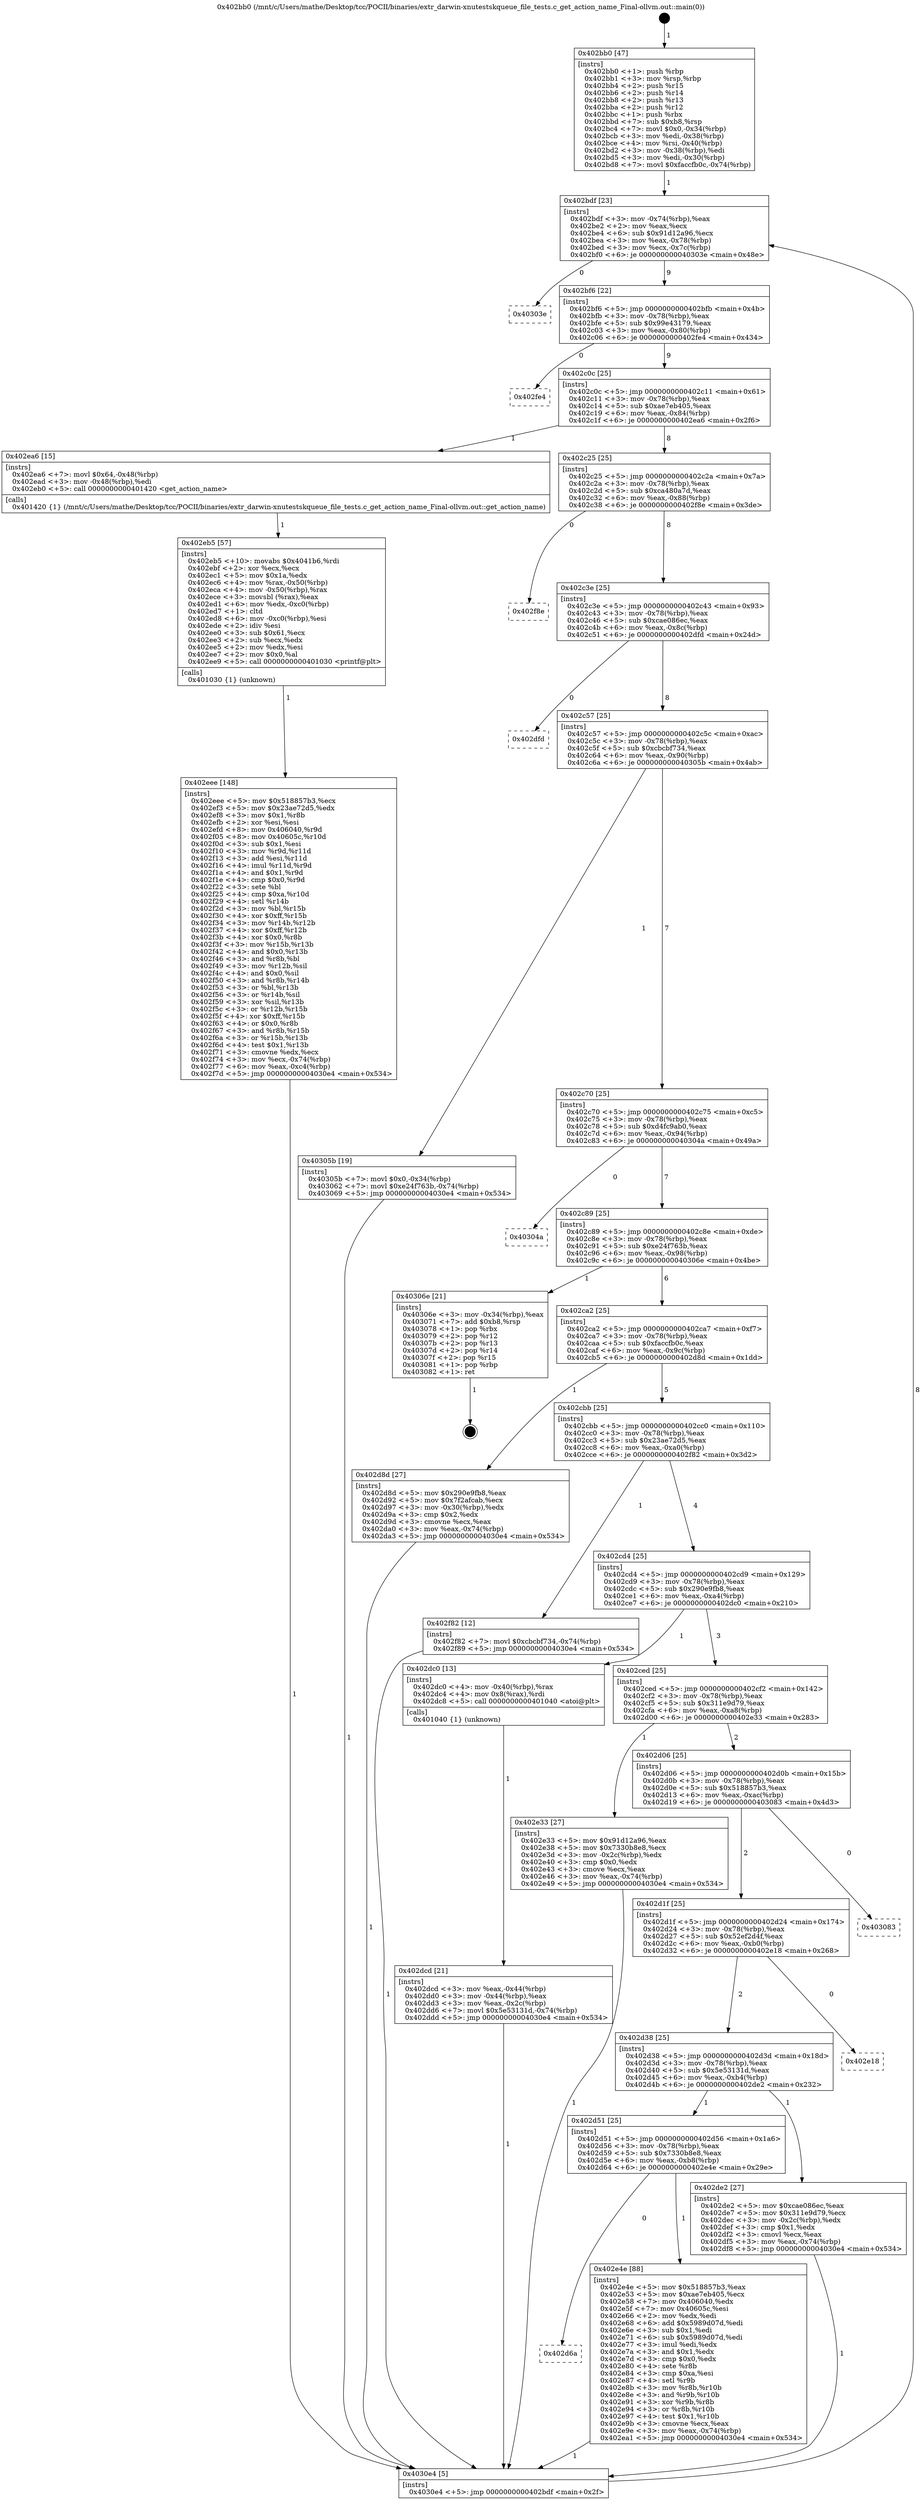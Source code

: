 digraph "0x402bb0" {
  label = "0x402bb0 (/mnt/c/Users/mathe/Desktop/tcc/POCII/binaries/extr_darwin-xnutestskqueue_file_tests.c_get_action_name_Final-ollvm.out::main(0))"
  labelloc = "t"
  node[shape=record]

  Entry [label="",width=0.3,height=0.3,shape=circle,fillcolor=black,style=filled]
  "0x402bdf" [label="{
     0x402bdf [23]\l
     | [instrs]\l
     &nbsp;&nbsp;0x402bdf \<+3\>: mov -0x74(%rbp),%eax\l
     &nbsp;&nbsp;0x402be2 \<+2\>: mov %eax,%ecx\l
     &nbsp;&nbsp;0x402be4 \<+6\>: sub $0x91d12a96,%ecx\l
     &nbsp;&nbsp;0x402bea \<+3\>: mov %eax,-0x78(%rbp)\l
     &nbsp;&nbsp;0x402bed \<+3\>: mov %ecx,-0x7c(%rbp)\l
     &nbsp;&nbsp;0x402bf0 \<+6\>: je 000000000040303e \<main+0x48e\>\l
  }"]
  "0x40303e" [label="{
     0x40303e\l
  }", style=dashed]
  "0x402bf6" [label="{
     0x402bf6 [22]\l
     | [instrs]\l
     &nbsp;&nbsp;0x402bf6 \<+5\>: jmp 0000000000402bfb \<main+0x4b\>\l
     &nbsp;&nbsp;0x402bfb \<+3\>: mov -0x78(%rbp),%eax\l
     &nbsp;&nbsp;0x402bfe \<+5\>: sub $0x99e43179,%eax\l
     &nbsp;&nbsp;0x402c03 \<+3\>: mov %eax,-0x80(%rbp)\l
     &nbsp;&nbsp;0x402c06 \<+6\>: je 0000000000402fe4 \<main+0x434\>\l
  }"]
  Exit [label="",width=0.3,height=0.3,shape=circle,fillcolor=black,style=filled,peripheries=2]
  "0x402fe4" [label="{
     0x402fe4\l
  }", style=dashed]
  "0x402c0c" [label="{
     0x402c0c [25]\l
     | [instrs]\l
     &nbsp;&nbsp;0x402c0c \<+5\>: jmp 0000000000402c11 \<main+0x61\>\l
     &nbsp;&nbsp;0x402c11 \<+3\>: mov -0x78(%rbp),%eax\l
     &nbsp;&nbsp;0x402c14 \<+5\>: sub $0xae7eb405,%eax\l
     &nbsp;&nbsp;0x402c19 \<+6\>: mov %eax,-0x84(%rbp)\l
     &nbsp;&nbsp;0x402c1f \<+6\>: je 0000000000402ea6 \<main+0x2f6\>\l
  }"]
  "0x402eee" [label="{
     0x402eee [148]\l
     | [instrs]\l
     &nbsp;&nbsp;0x402eee \<+5\>: mov $0x518857b3,%ecx\l
     &nbsp;&nbsp;0x402ef3 \<+5\>: mov $0x23ae72d5,%edx\l
     &nbsp;&nbsp;0x402ef8 \<+3\>: mov $0x1,%r8b\l
     &nbsp;&nbsp;0x402efb \<+2\>: xor %esi,%esi\l
     &nbsp;&nbsp;0x402efd \<+8\>: mov 0x406040,%r9d\l
     &nbsp;&nbsp;0x402f05 \<+8\>: mov 0x40605c,%r10d\l
     &nbsp;&nbsp;0x402f0d \<+3\>: sub $0x1,%esi\l
     &nbsp;&nbsp;0x402f10 \<+3\>: mov %r9d,%r11d\l
     &nbsp;&nbsp;0x402f13 \<+3\>: add %esi,%r11d\l
     &nbsp;&nbsp;0x402f16 \<+4\>: imul %r11d,%r9d\l
     &nbsp;&nbsp;0x402f1a \<+4\>: and $0x1,%r9d\l
     &nbsp;&nbsp;0x402f1e \<+4\>: cmp $0x0,%r9d\l
     &nbsp;&nbsp;0x402f22 \<+3\>: sete %bl\l
     &nbsp;&nbsp;0x402f25 \<+4\>: cmp $0xa,%r10d\l
     &nbsp;&nbsp;0x402f29 \<+4\>: setl %r14b\l
     &nbsp;&nbsp;0x402f2d \<+3\>: mov %bl,%r15b\l
     &nbsp;&nbsp;0x402f30 \<+4\>: xor $0xff,%r15b\l
     &nbsp;&nbsp;0x402f34 \<+3\>: mov %r14b,%r12b\l
     &nbsp;&nbsp;0x402f37 \<+4\>: xor $0xff,%r12b\l
     &nbsp;&nbsp;0x402f3b \<+4\>: xor $0x0,%r8b\l
     &nbsp;&nbsp;0x402f3f \<+3\>: mov %r15b,%r13b\l
     &nbsp;&nbsp;0x402f42 \<+4\>: and $0x0,%r13b\l
     &nbsp;&nbsp;0x402f46 \<+3\>: and %r8b,%bl\l
     &nbsp;&nbsp;0x402f49 \<+3\>: mov %r12b,%sil\l
     &nbsp;&nbsp;0x402f4c \<+4\>: and $0x0,%sil\l
     &nbsp;&nbsp;0x402f50 \<+3\>: and %r8b,%r14b\l
     &nbsp;&nbsp;0x402f53 \<+3\>: or %bl,%r13b\l
     &nbsp;&nbsp;0x402f56 \<+3\>: or %r14b,%sil\l
     &nbsp;&nbsp;0x402f59 \<+3\>: xor %sil,%r13b\l
     &nbsp;&nbsp;0x402f5c \<+3\>: or %r12b,%r15b\l
     &nbsp;&nbsp;0x402f5f \<+4\>: xor $0xff,%r15b\l
     &nbsp;&nbsp;0x402f63 \<+4\>: or $0x0,%r8b\l
     &nbsp;&nbsp;0x402f67 \<+3\>: and %r8b,%r15b\l
     &nbsp;&nbsp;0x402f6a \<+3\>: or %r15b,%r13b\l
     &nbsp;&nbsp;0x402f6d \<+4\>: test $0x1,%r13b\l
     &nbsp;&nbsp;0x402f71 \<+3\>: cmovne %edx,%ecx\l
     &nbsp;&nbsp;0x402f74 \<+3\>: mov %ecx,-0x74(%rbp)\l
     &nbsp;&nbsp;0x402f77 \<+6\>: mov %eax,-0xc4(%rbp)\l
     &nbsp;&nbsp;0x402f7d \<+5\>: jmp 00000000004030e4 \<main+0x534\>\l
  }"]
  "0x402ea6" [label="{
     0x402ea6 [15]\l
     | [instrs]\l
     &nbsp;&nbsp;0x402ea6 \<+7\>: movl $0x64,-0x48(%rbp)\l
     &nbsp;&nbsp;0x402ead \<+3\>: mov -0x48(%rbp),%edi\l
     &nbsp;&nbsp;0x402eb0 \<+5\>: call 0000000000401420 \<get_action_name\>\l
     | [calls]\l
     &nbsp;&nbsp;0x401420 \{1\} (/mnt/c/Users/mathe/Desktop/tcc/POCII/binaries/extr_darwin-xnutestskqueue_file_tests.c_get_action_name_Final-ollvm.out::get_action_name)\l
  }"]
  "0x402c25" [label="{
     0x402c25 [25]\l
     | [instrs]\l
     &nbsp;&nbsp;0x402c25 \<+5\>: jmp 0000000000402c2a \<main+0x7a\>\l
     &nbsp;&nbsp;0x402c2a \<+3\>: mov -0x78(%rbp),%eax\l
     &nbsp;&nbsp;0x402c2d \<+5\>: sub $0xca480a7d,%eax\l
     &nbsp;&nbsp;0x402c32 \<+6\>: mov %eax,-0x88(%rbp)\l
     &nbsp;&nbsp;0x402c38 \<+6\>: je 0000000000402f8e \<main+0x3de\>\l
  }"]
  "0x402eb5" [label="{
     0x402eb5 [57]\l
     | [instrs]\l
     &nbsp;&nbsp;0x402eb5 \<+10\>: movabs $0x4041b6,%rdi\l
     &nbsp;&nbsp;0x402ebf \<+2\>: xor %ecx,%ecx\l
     &nbsp;&nbsp;0x402ec1 \<+5\>: mov $0x1a,%edx\l
     &nbsp;&nbsp;0x402ec6 \<+4\>: mov %rax,-0x50(%rbp)\l
     &nbsp;&nbsp;0x402eca \<+4\>: mov -0x50(%rbp),%rax\l
     &nbsp;&nbsp;0x402ece \<+3\>: movsbl (%rax),%eax\l
     &nbsp;&nbsp;0x402ed1 \<+6\>: mov %edx,-0xc0(%rbp)\l
     &nbsp;&nbsp;0x402ed7 \<+1\>: cltd\l
     &nbsp;&nbsp;0x402ed8 \<+6\>: mov -0xc0(%rbp),%esi\l
     &nbsp;&nbsp;0x402ede \<+2\>: idiv %esi\l
     &nbsp;&nbsp;0x402ee0 \<+3\>: sub $0x61,%ecx\l
     &nbsp;&nbsp;0x402ee3 \<+2\>: sub %ecx,%edx\l
     &nbsp;&nbsp;0x402ee5 \<+2\>: mov %edx,%esi\l
     &nbsp;&nbsp;0x402ee7 \<+2\>: mov $0x0,%al\l
     &nbsp;&nbsp;0x402ee9 \<+5\>: call 0000000000401030 \<printf@plt\>\l
     | [calls]\l
     &nbsp;&nbsp;0x401030 \{1\} (unknown)\l
  }"]
  "0x402f8e" [label="{
     0x402f8e\l
  }", style=dashed]
  "0x402c3e" [label="{
     0x402c3e [25]\l
     | [instrs]\l
     &nbsp;&nbsp;0x402c3e \<+5\>: jmp 0000000000402c43 \<main+0x93\>\l
     &nbsp;&nbsp;0x402c43 \<+3\>: mov -0x78(%rbp),%eax\l
     &nbsp;&nbsp;0x402c46 \<+5\>: sub $0xcae086ec,%eax\l
     &nbsp;&nbsp;0x402c4b \<+6\>: mov %eax,-0x8c(%rbp)\l
     &nbsp;&nbsp;0x402c51 \<+6\>: je 0000000000402dfd \<main+0x24d\>\l
  }"]
  "0x402d6a" [label="{
     0x402d6a\l
  }", style=dashed]
  "0x402dfd" [label="{
     0x402dfd\l
  }", style=dashed]
  "0x402c57" [label="{
     0x402c57 [25]\l
     | [instrs]\l
     &nbsp;&nbsp;0x402c57 \<+5\>: jmp 0000000000402c5c \<main+0xac\>\l
     &nbsp;&nbsp;0x402c5c \<+3\>: mov -0x78(%rbp),%eax\l
     &nbsp;&nbsp;0x402c5f \<+5\>: sub $0xcbcbf734,%eax\l
     &nbsp;&nbsp;0x402c64 \<+6\>: mov %eax,-0x90(%rbp)\l
     &nbsp;&nbsp;0x402c6a \<+6\>: je 000000000040305b \<main+0x4ab\>\l
  }"]
  "0x402e4e" [label="{
     0x402e4e [88]\l
     | [instrs]\l
     &nbsp;&nbsp;0x402e4e \<+5\>: mov $0x518857b3,%eax\l
     &nbsp;&nbsp;0x402e53 \<+5\>: mov $0xae7eb405,%ecx\l
     &nbsp;&nbsp;0x402e58 \<+7\>: mov 0x406040,%edx\l
     &nbsp;&nbsp;0x402e5f \<+7\>: mov 0x40605c,%esi\l
     &nbsp;&nbsp;0x402e66 \<+2\>: mov %edx,%edi\l
     &nbsp;&nbsp;0x402e68 \<+6\>: add $0x5989d07d,%edi\l
     &nbsp;&nbsp;0x402e6e \<+3\>: sub $0x1,%edi\l
     &nbsp;&nbsp;0x402e71 \<+6\>: sub $0x5989d07d,%edi\l
     &nbsp;&nbsp;0x402e77 \<+3\>: imul %edi,%edx\l
     &nbsp;&nbsp;0x402e7a \<+3\>: and $0x1,%edx\l
     &nbsp;&nbsp;0x402e7d \<+3\>: cmp $0x0,%edx\l
     &nbsp;&nbsp;0x402e80 \<+4\>: sete %r8b\l
     &nbsp;&nbsp;0x402e84 \<+3\>: cmp $0xa,%esi\l
     &nbsp;&nbsp;0x402e87 \<+4\>: setl %r9b\l
     &nbsp;&nbsp;0x402e8b \<+3\>: mov %r8b,%r10b\l
     &nbsp;&nbsp;0x402e8e \<+3\>: and %r9b,%r10b\l
     &nbsp;&nbsp;0x402e91 \<+3\>: xor %r9b,%r8b\l
     &nbsp;&nbsp;0x402e94 \<+3\>: or %r8b,%r10b\l
     &nbsp;&nbsp;0x402e97 \<+4\>: test $0x1,%r10b\l
     &nbsp;&nbsp;0x402e9b \<+3\>: cmovne %ecx,%eax\l
     &nbsp;&nbsp;0x402e9e \<+3\>: mov %eax,-0x74(%rbp)\l
     &nbsp;&nbsp;0x402ea1 \<+5\>: jmp 00000000004030e4 \<main+0x534\>\l
  }"]
  "0x40305b" [label="{
     0x40305b [19]\l
     | [instrs]\l
     &nbsp;&nbsp;0x40305b \<+7\>: movl $0x0,-0x34(%rbp)\l
     &nbsp;&nbsp;0x403062 \<+7\>: movl $0xe24f763b,-0x74(%rbp)\l
     &nbsp;&nbsp;0x403069 \<+5\>: jmp 00000000004030e4 \<main+0x534\>\l
  }"]
  "0x402c70" [label="{
     0x402c70 [25]\l
     | [instrs]\l
     &nbsp;&nbsp;0x402c70 \<+5\>: jmp 0000000000402c75 \<main+0xc5\>\l
     &nbsp;&nbsp;0x402c75 \<+3\>: mov -0x78(%rbp),%eax\l
     &nbsp;&nbsp;0x402c78 \<+5\>: sub $0xd4fc9ab0,%eax\l
     &nbsp;&nbsp;0x402c7d \<+6\>: mov %eax,-0x94(%rbp)\l
     &nbsp;&nbsp;0x402c83 \<+6\>: je 000000000040304a \<main+0x49a\>\l
  }"]
  "0x402d51" [label="{
     0x402d51 [25]\l
     | [instrs]\l
     &nbsp;&nbsp;0x402d51 \<+5\>: jmp 0000000000402d56 \<main+0x1a6\>\l
     &nbsp;&nbsp;0x402d56 \<+3\>: mov -0x78(%rbp),%eax\l
     &nbsp;&nbsp;0x402d59 \<+5\>: sub $0x7330b8e8,%eax\l
     &nbsp;&nbsp;0x402d5e \<+6\>: mov %eax,-0xb8(%rbp)\l
     &nbsp;&nbsp;0x402d64 \<+6\>: je 0000000000402e4e \<main+0x29e\>\l
  }"]
  "0x40304a" [label="{
     0x40304a\l
  }", style=dashed]
  "0x402c89" [label="{
     0x402c89 [25]\l
     | [instrs]\l
     &nbsp;&nbsp;0x402c89 \<+5\>: jmp 0000000000402c8e \<main+0xde\>\l
     &nbsp;&nbsp;0x402c8e \<+3\>: mov -0x78(%rbp),%eax\l
     &nbsp;&nbsp;0x402c91 \<+5\>: sub $0xe24f763b,%eax\l
     &nbsp;&nbsp;0x402c96 \<+6\>: mov %eax,-0x98(%rbp)\l
     &nbsp;&nbsp;0x402c9c \<+6\>: je 000000000040306e \<main+0x4be\>\l
  }"]
  "0x402de2" [label="{
     0x402de2 [27]\l
     | [instrs]\l
     &nbsp;&nbsp;0x402de2 \<+5\>: mov $0xcae086ec,%eax\l
     &nbsp;&nbsp;0x402de7 \<+5\>: mov $0x311e9d79,%ecx\l
     &nbsp;&nbsp;0x402dec \<+3\>: mov -0x2c(%rbp),%edx\l
     &nbsp;&nbsp;0x402def \<+3\>: cmp $0x1,%edx\l
     &nbsp;&nbsp;0x402df2 \<+3\>: cmovl %ecx,%eax\l
     &nbsp;&nbsp;0x402df5 \<+3\>: mov %eax,-0x74(%rbp)\l
     &nbsp;&nbsp;0x402df8 \<+5\>: jmp 00000000004030e4 \<main+0x534\>\l
  }"]
  "0x40306e" [label="{
     0x40306e [21]\l
     | [instrs]\l
     &nbsp;&nbsp;0x40306e \<+3\>: mov -0x34(%rbp),%eax\l
     &nbsp;&nbsp;0x403071 \<+7\>: add $0xb8,%rsp\l
     &nbsp;&nbsp;0x403078 \<+1\>: pop %rbx\l
     &nbsp;&nbsp;0x403079 \<+2\>: pop %r12\l
     &nbsp;&nbsp;0x40307b \<+2\>: pop %r13\l
     &nbsp;&nbsp;0x40307d \<+2\>: pop %r14\l
     &nbsp;&nbsp;0x40307f \<+2\>: pop %r15\l
     &nbsp;&nbsp;0x403081 \<+1\>: pop %rbp\l
     &nbsp;&nbsp;0x403082 \<+1\>: ret\l
  }"]
  "0x402ca2" [label="{
     0x402ca2 [25]\l
     | [instrs]\l
     &nbsp;&nbsp;0x402ca2 \<+5\>: jmp 0000000000402ca7 \<main+0xf7\>\l
     &nbsp;&nbsp;0x402ca7 \<+3\>: mov -0x78(%rbp),%eax\l
     &nbsp;&nbsp;0x402caa \<+5\>: sub $0xfaccfb0c,%eax\l
     &nbsp;&nbsp;0x402caf \<+6\>: mov %eax,-0x9c(%rbp)\l
     &nbsp;&nbsp;0x402cb5 \<+6\>: je 0000000000402d8d \<main+0x1dd\>\l
  }"]
  "0x402d38" [label="{
     0x402d38 [25]\l
     | [instrs]\l
     &nbsp;&nbsp;0x402d38 \<+5\>: jmp 0000000000402d3d \<main+0x18d\>\l
     &nbsp;&nbsp;0x402d3d \<+3\>: mov -0x78(%rbp),%eax\l
     &nbsp;&nbsp;0x402d40 \<+5\>: sub $0x5e53131d,%eax\l
     &nbsp;&nbsp;0x402d45 \<+6\>: mov %eax,-0xb4(%rbp)\l
     &nbsp;&nbsp;0x402d4b \<+6\>: je 0000000000402de2 \<main+0x232\>\l
  }"]
  "0x402d8d" [label="{
     0x402d8d [27]\l
     | [instrs]\l
     &nbsp;&nbsp;0x402d8d \<+5\>: mov $0x290e9fb8,%eax\l
     &nbsp;&nbsp;0x402d92 \<+5\>: mov $0x7f2afcab,%ecx\l
     &nbsp;&nbsp;0x402d97 \<+3\>: mov -0x30(%rbp),%edx\l
     &nbsp;&nbsp;0x402d9a \<+3\>: cmp $0x2,%edx\l
     &nbsp;&nbsp;0x402d9d \<+3\>: cmovne %ecx,%eax\l
     &nbsp;&nbsp;0x402da0 \<+3\>: mov %eax,-0x74(%rbp)\l
     &nbsp;&nbsp;0x402da3 \<+5\>: jmp 00000000004030e4 \<main+0x534\>\l
  }"]
  "0x402cbb" [label="{
     0x402cbb [25]\l
     | [instrs]\l
     &nbsp;&nbsp;0x402cbb \<+5\>: jmp 0000000000402cc0 \<main+0x110\>\l
     &nbsp;&nbsp;0x402cc0 \<+3\>: mov -0x78(%rbp),%eax\l
     &nbsp;&nbsp;0x402cc3 \<+5\>: sub $0x23ae72d5,%eax\l
     &nbsp;&nbsp;0x402cc8 \<+6\>: mov %eax,-0xa0(%rbp)\l
     &nbsp;&nbsp;0x402cce \<+6\>: je 0000000000402f82 \<main+0x3d2\>\l
  }"]
  "0x4030e4" [label="{
     0x4030e4 [5]\l
     | [instrs]\l
     &nbsp;&nbsp;0x4030e4 \<+5\>: jmp 0000000000402bdf \<main+0x2f\>\l
  }"]
  "0x402bb0" [label="{
     0x402bb0 [47]\l
     | [instrs]\l
     &nbsp;&nbsp;0x402bb0 \<+1\>: push %rbp\l
     &nbsp;&nbsp;0x402bb1 \<+3\>: mov %rsp,%rbp\l
     &nbsp;&nbsp;0x402bb4 \<+2\>: push %r15\l
     &nbsp;&nbsp;0x402bb6 \<+2\>: push %r14\l
     &nbsp;&nbsp;0x402bb8 \<+2\>: push %r13\l
     &nbsp;&nbsp;0x402bba \<+2\>: push %r12\l
     &nbsp;&nbsp;0x402bbc \<+1\>: push %rbx\l
     &nbsp;&nbsp;0x402bbd \<+7\>: sub $0xb8,%rsp\l
     &nbsp;&nbsp;0x402bc4 \<+7\>: movl $0x0,-0x34(%rbp)\l
     &nbsp;&nbsp;0x402bcb \<+3\>: mov %edi,-0x38(%rbp)\l
     &nbsp;&nbsp;0x402bce \<+4\>: mov %rsi,-0x40(%rbp)\l
     &nbsp;&nbsp;0x402bd2 \<+3\>: mov -0x38(%rbp),%edi\l
     &nbsp;&nbsp;0x402bd5 \<+3\>: mov %edi,-0x30(%rbp)\l
     &nbsp;&nbsp;0x402bd8 \<+7\>: movl $0xfaccfb0c,-0x74(%rbp)\l
  }"]
  "0x402e18" [label="{
     0x402e18\l
  }", style=dashed]
  "0x402f82" [label="{
     0x402f82 [12]\l
     | [instrs]\l
     &nbsp;&nbsp;0x402f82 \<+7\>: movl $0xcbcbf734,-0x74(%rbp)\l
     &nbsp;&nbsp;0x402f89 \<+5\>: jmp 00000000004030e4 \<main+0x534\>\l
  }"]
  "0x402cd4" [label="{
     0x402cd4 [25]\l
     | [instrs]\l
     &nbsp;&nbsp;0x402cd4 \<+5\>: jmp 0000000000402cd9 \<main+0x129\>\l
     &nbsp;&nbsp;0x402cd9 \<+3\>: mov -0x78(%rbp),%eax\l
     &nbsp;&nbsp;0x402cdc \<+5\>: sub $0x290e9fb8,%eax\l
     &nbsp;&nbsp;0x402ce1 \<+6\>: mov %eax,-0xa4(%rbp)\l
     &nbsp;&nbsp;0x402ce7 \<+6\>: je 0000000000402dc0 \<main+0x210\>\l
  }"]
  "0x402d1f" [label="{
     0x402d1f [25]\l
     | [instrs]\l
     &nbsp;&nbsp;0x402d1f \<+5\>: jmp 0000000000402d24 \<main+0x174\>\l
     &nbsp;&nbsp;0x402d24 \<+3\>: mov -0x78(%rbp),%eax\l
     &nbsp;&nbsp;0x402d27 \<+5\>: sub $0x52ef2d4f,%eax\l
     &nbsp;&nbsp;0x402d2c \<+6\>: mov %eax,-0xb0(%rbp)\l
     &nbsp;&nbsp;0x402d32 \<+6\>: je 0000000000402e18 \<main+0x268\>\l
  }"]
  "0x402dc0" [label="{
     0x402dc0 [13]\l
     | [instrs]\l
     &nbsp;&nbsp;0x402dc0 \<+4\>: mov -0x40(%rbp),%rax\l
     &nbsp;&nbsp;0x402dc4 \<+4\>: mov 0x8(%rax),%rdi\l
     &nbsp;&nbsp;0x402dc8 \<+5\>: call 0000000000401040 \<atoi@plt\>\l
     | [calls]\l
     &nbsp;&nbsp;0x401040 \{1\} (unknown)\l
  }"]
  "0x402ced" [label="{
     0x402ced [25]\l
     | [instrs]\l
     &nbsp;&nbsp;0x402ced \<+5\>: jmp 0000000000402cf2 \<main+0x142\>\l
     &nbsp;&nbsp;0x402cf2 \<+3\>: mov -0x78(%rbp),%eax\l
     &nbsp;&nbsp;0x402cf5 \<+5\>: sub $0x311e9d79,%eax\l
     &nbsp;&nbsp;0x402cfa \<+6\>: mov %eax,-0xa8(%rbp)\l
     &nbsp;&nbsp;0x402d00 \<+6\>: je 0000000000402e33 \<main+0x283\>\l
  }"]
  "0x402dcd" [label="{
     0x402dcd [21]\l
     | [instrs]\l
     &nbsp;&nbsp;0x402dcd \<+3\>: mov %eax,-0x44(%rbp)\l
     &nbsp;&nbsp;0x402dd0 \<+3\>: mov -0x44(%rbp),%eax\l
     &nbsp;&nbsp;0x402dd3 \<+3\>: mov %eax,-0x2c(%rbp)\l
     &nbsp;&nbsp;0x402dd6 \<+7\>: movl $0x5e53131d,-0x74(%rbp)\l
     &nbsp;&nbsp;0x402ddd \<+5\>: jmp 00000000004030e4 \<main+0x534\>\l
  }"]
  "0x403083" [label="{
     0x403083\l
  }", style=dashed]
  "0x402e33" [label="{
     0x402e33 [27]\l
     | [instrs]\l
     &nbsp;&nbsp;0x402e33 \<+5\>: mov $0x91d12a96,%eax\l
     &nbsp;&nbsp;0x402e38 \<+5\>: mov $0x7330b8e8,%ecx\l
     &nbsp;&nbsp;0x402e3d \<+3\>: mov -0x2c(%rbp),%edx\l
     &nbsp;&nbsp;0x402e40 \<+3\>: cmp $0x0,%edx\l
     &nbsp;&nbsp;0x402e43 \<+3\>: cmove %ecx,%eax\l
     &nbsp;&nbsp;0x402e46 \<+3\>: mov %eax,-0x74(%rbp)\l
     &nbsp;&nbsp;0x402e49 \<+5\>: jmp 00000000004030e4 \<main+0x534\>\l
  }"]
  "0x402d06" [label="{
     0x402d06 [25]\l
     | [instrs]\l
     &nbsp;&nbsp;0x402d06 \<+5\>: jmp 0000000000402d0b \<main+0x15b\>\l
     &nbsp;&nbsp;0x402d0b \<+3\>: mov -0x78(%rbp),%eax\l
     &nbsp;&nbsp;0x402d0e \<+5\>: sub $0x518857b3,%eax\l
     &nbsp;&nbsp;0x402d13 \<+6\>: mov %eax,-0xac(%rbp)\l
     &nbsp;&nbsp;0x402d19 \<+6\>: je 0000000000403083 \<main+0x4d3\>\l
  }"]
  Entry -> "0x402bb0" [label=" 1"]
  "0x402bdf" -> "0x40303e" [label=" 0"]
  "0x402bdf" -> "0x402bf6" [label=" 9"]
  "0x40306e" -> Exit [label=" 1"]
  "0x402bf6" -> "0x402fe4" [label=" 0"]
  "0x402bf6" -> "0x402c0c" [label=" 9"]
  "0x40305b" -> "0x4030e4" [label=" 1"]
  "0x402c0c" -> "0x402ea6" [label=" 1"]
  "0x402c0c" -> "0x402c25" [label=" 8"]
  "0x402f82" -> "0x4030e4" [label=" 1"]
  "0x402c25" -> "0x402f8e" [label=" 0"]
  "0x402c25" -> "0x402c3e" [label=" 8"]
  "0x402eee" -> "0x4030e4" [label=" 1"]
  "0x402c3e" -> "0x402dfd" [label=" 0"]
  "0x402c3e" -> "0x402c57" [label=" 8"]
  "0x402eb5" -> "0x402eee" [label=" 1"]
  "0x402c57" -> "0x40305b" [label=" 1"]
  "0x402c57" -> "0x402c70" [label=" 7"]
  "0x402ea6" -> "0x402eb5" [label=" 1"]
  "0x402c70" -> "0x40304a" [label=" 0"]
  "0x402c70" -> "0x402c89" [label=" 7"]
  "0x402d51" -> "0x402d6a" [label=" 0"]
  "0x402c89" -> "0x40306e" [label=" 1"]
  "0x402c89" -> "0x402ca2" [label=" 6"]
  "0x402d51" -> "0x402e4e" [label=" 1"]
  "0x402ca2" -> "0x402d8d" [label=" 1"]
  "0x402ca2" -> "0x402cbb" [label=" 5"]
  "0x402d8d" -> "0x4030e4" [label=" 1"]
  "0x402bb0" -> "0x402bdf" [label=" 1"]
  "0x4030e4" -> "0x402bdf" [label=" 8"]
  "0x402e33" -> "0x4030e4" [label=" 1"]
  "0x402cbb" -> "0x402f82" [label=" 1"]
  "0x402cbb" -> "0x402cd4" [label=" 4"]
  "0x402de2" -> "0x4030e4" [label=" 1"]
  "0x402cd4" -> "0x402dc0" [label=" 1"]
  "0x402cd4" -> "0x402ced" [label=" 3"]
  "0x402dc0" -> "0x402dcd" [label=" 1"]
  "0x402dcd" -> "0x4030e4" [label=" 1"]
  "0x402d38" -> "0x402de2" [label=" 1"]
  "0x402ced" -> "0x402e33" [label=" 1"]
  "0x402ced" -> "0x402d06" [label=" 2"]
  "0x402e4e" -> "0x4030e4" [label=" 1"]
  "0x402d06" -> "0x403083" [label=" 0"]
  "0x402d06" -> "0x402d1f" [label=" 2"]
  "0x402d38" -> "0x402d51" [label=" 1"]
  "0x402d1f" -> "0x402e18" [label=" 0"]
  "0x402d1f" -> "0x402d38" [label=" 2"]
}
